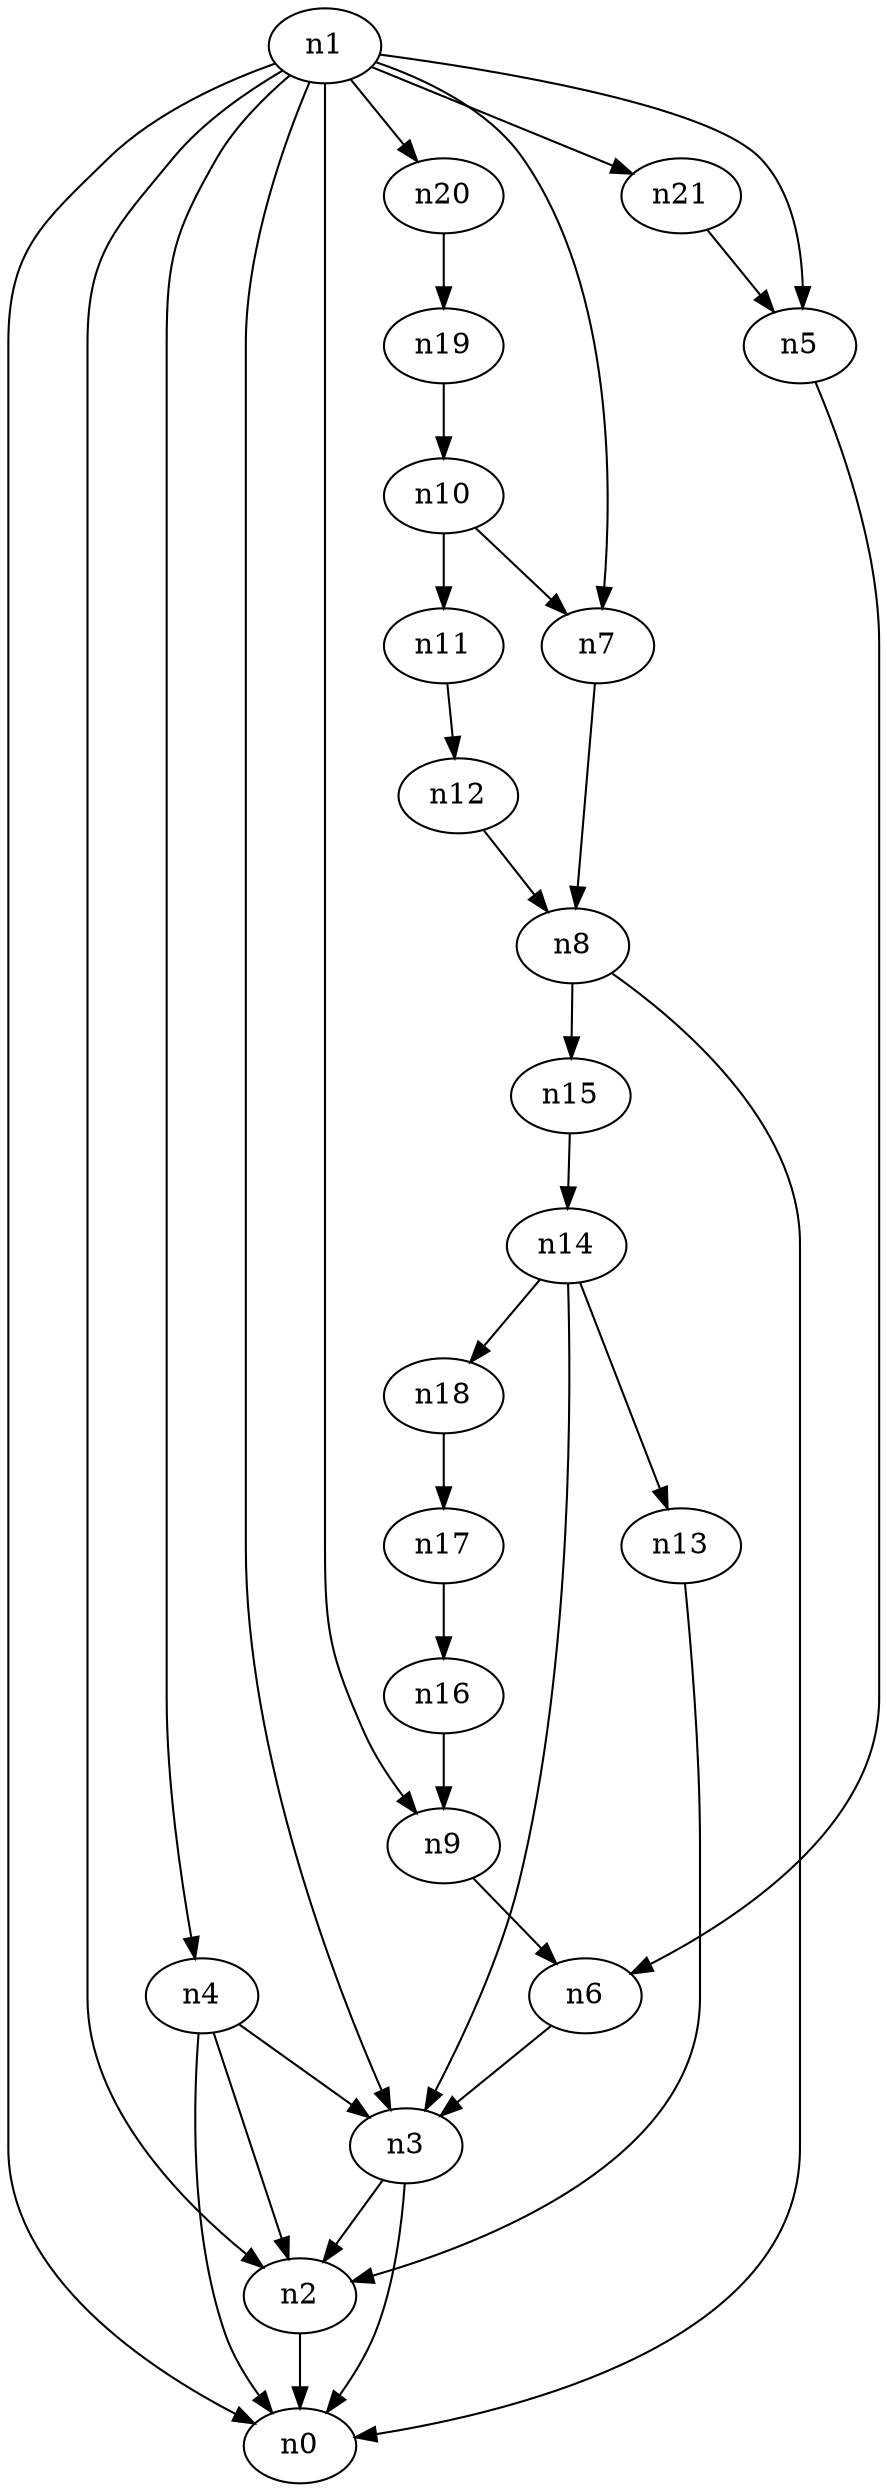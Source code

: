 digraph G {
	n1 -> n0	 [_graphml_id=e0];
	n1 -> n2	 [_graphml_id=e1];
	n1 -> n3	 [_graphml_id=e6];
	n1 -> n4	 [_graphml_id=e9];
	n1 -> n5	 [_graphml_id=e10];
	n1 -> n7	 [_graphml_id=e13];
	n1 -> n9	 [_graphml_id=e17];
	n1 -> n20	 [_graphml_id=e33];
	n1 -> n21	 [_graphml_id=e35];
	n2 -> n0	 [_graphml_id=e5];
	n3 -> n0	 [_graphml_id=e8];
	n3 -> n2	 [_graphml_id=e2];
	n4 -> n0	 [_graphml_id=e4];
	n4 -> n2	 [_graphml_id=e7];
	n4 -> n3	 [_graphml_id=e3];
	n5 -> n6	 [_graphml_id=e11];
	n6 -> n3	 [_graphml_id=e12];
	n7 -> n8	 [_graphml_id=e14];
	n8 -> n0	 [_graphml_id=e15];
	n8 -> n15	 [_graphml_id=e26];
	n9 -> n6	 [_graphml_id=e16];
	n10 -> n7	 [_graphml_id=e18];
	n10 -> n11	 [_graphml_id=e19];
	n11 -> n12	 [_graphml_id=e20];
	n12 -> n8	 [_graphml_id=e21];
	n13 -> n2	 [_graphml_id=e22];
	n14 -> n3	 [_graphml_id=e24];
	n14 -> n13	 [_graphml_id=e23];
	n14 -> n18	 [_graphml_id=e30];
	n15 -> n14	 [_graphml_id=e25];
	n16 -> n9	 [_graphml_id=e27];
	n17 -> n16	 [_graphml_id=e28];
	n18 -> n17	 [_graphml_id=e29];
	n19 -> n10	 [_graphml_id=e31];
	n20 -> n19	 [_graphml_id=e32];
	n21 -> n5	 [_graphml_id=e34];
}
